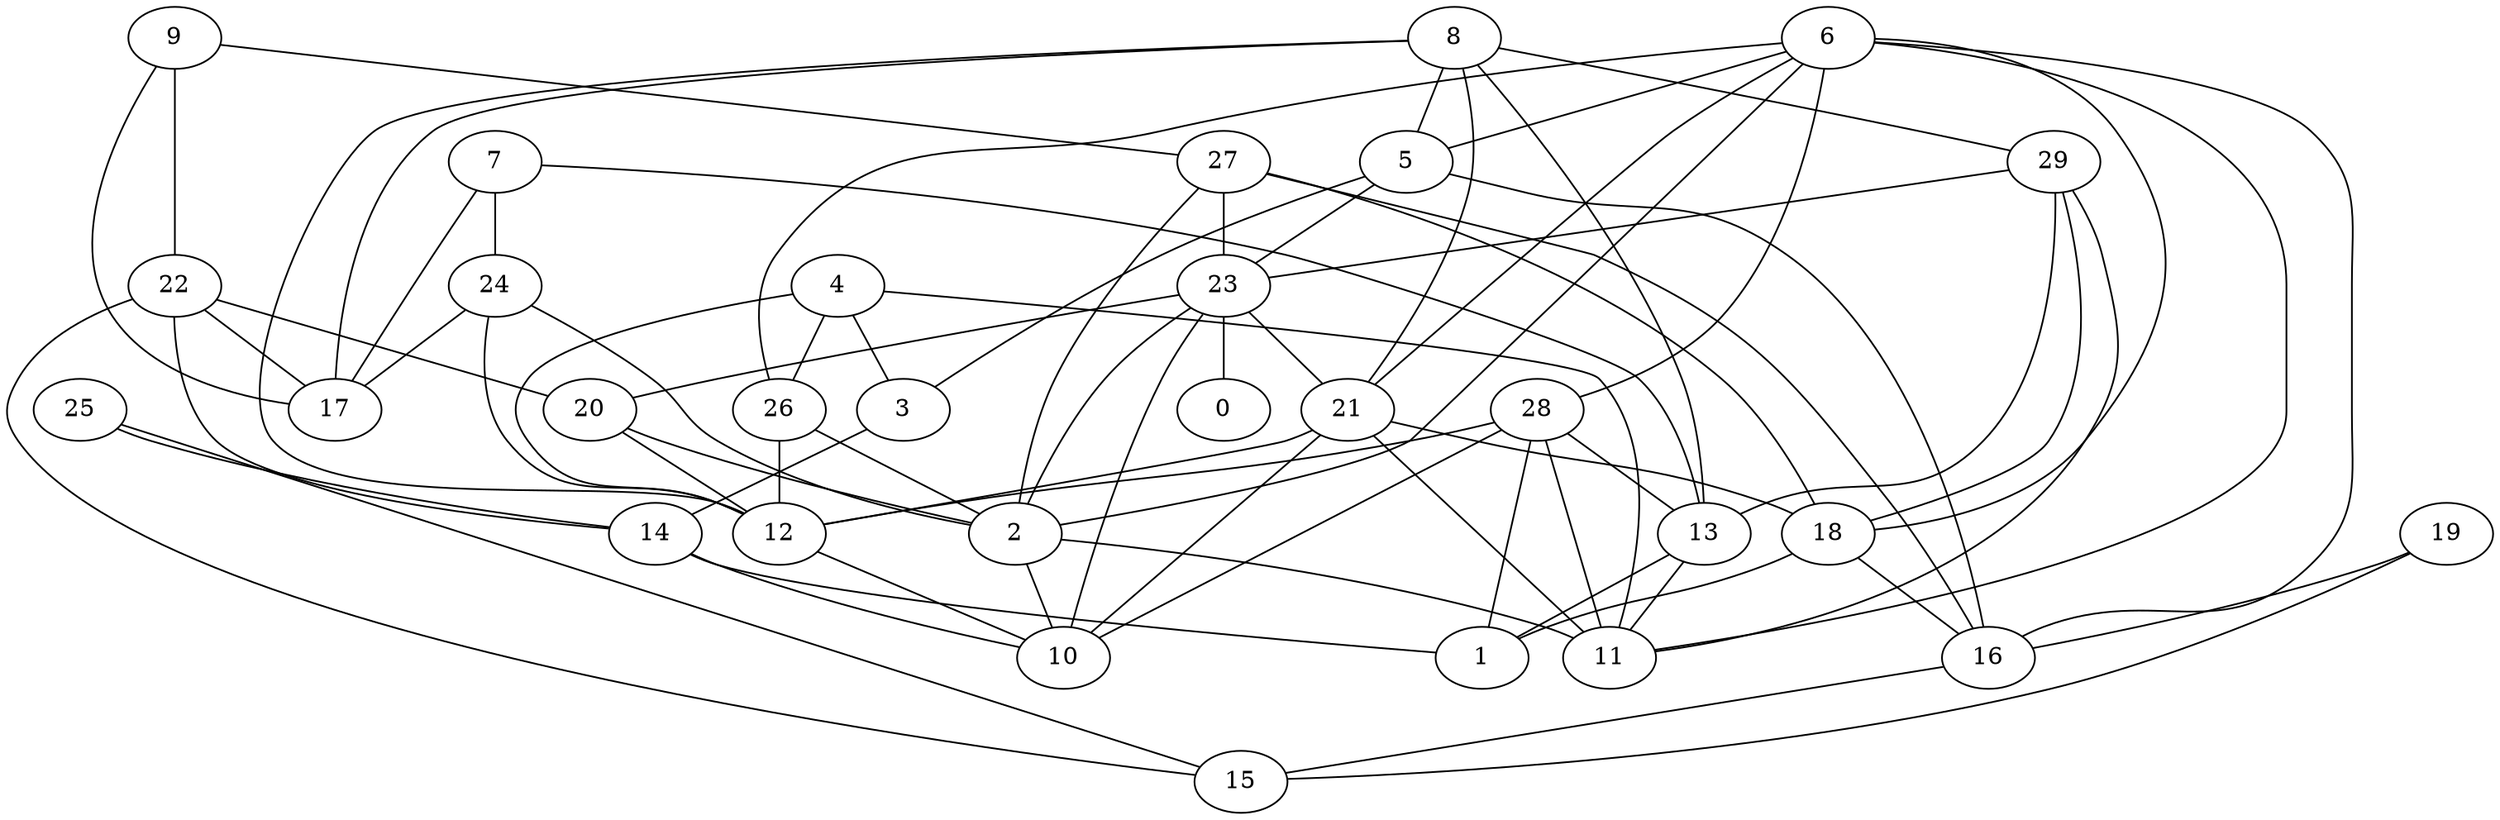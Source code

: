 digraph GG_graph {

subgraph G_graph {
edge [color = black]
"4" -> "11" [dir = none]
"13" -> "1" [dir = none]
"24" -> "2" [dir = none]
"24" -> "12" [dir = none]
"18" -> "1" [dir = none]
"18" -> "16" [dir = none]
"20" -> "2" [dir = none]
"27" -> "23" [dir = none]
"27" -> "18" [dir = none]
"28" -> "10" [dir = none]
"28" -> "11" [dir = none]
"28" -> "12" [dir = none]
"7" -> "17" [dir = none]
"19" -> "16" [dir = none]
"22" -> "14" [dir = none]
"9" -> "17" [dir = none]
"16" -> "15" [dir = none]
"6" -> "26" [dir = none]
"6" -> "28" [dir = none]
"6" -> "16" [dir = none]
"3" -> "14" [dir = none]
"14" -> "1" [dir = none]
"5" -> "16" [dir = none]
"8" -> "29" [dir = none]
"8" -> "17" [dir = none]
"8" -> "5" [dir = none]
"21" -> "18" [dir = none]
"23" -> "0" [dir = none]
"25" -> "14" [dir = none]
"6" -> "21" [dir = none]
"12" -> "10" [dir = none]
"6" -> "18" [dir = none]
"26" -> "12" [dir = none]
"29" -> "23" [dir = none]
"27" -> "2" [dir = none]
"5" -> "23" [dir = none]
"23" -> "10" [dir = none]
"8" -> "13" [dir = none]
"20" -> "12" [dir = none]
"4" -> "3" [dir = none]
"29" -> "13" [dir = none]
"8" -> "12" [dir = none]
"29" -> "11" [dir = none]
"9" -> "22" [dir = none]
"25" -> "15" [dir = none]
"22" -> "17" [dir = none]
"21" -> "12" [dir = none]
"23" -> "21" [dir = none]
"24" -> "17" [dir = none]
"6" -> "2" [dir = none]
"29" -> "18" [dir = none]
"4" -> "26" [dir = none]
"6" -> "11" [dir = none]
"26" -> "2" [dir = none]
"23" -> "2" [dir = none]
"28" -> "13" [dir = none]
"19" -> "15" [dir = none]
"7" -> "24" [dir = none]
"23" -> "20" [dir = none]
"5" -> "3" [dir = none]
"28" -> "1" [dir = none]
"6" -> "5" [dir = none]
"21" -> "11" [dir = none]
"21" -> "10" [dir = none]
"13" -> "11" [dir = none]
"7" -> "13" [dir = none]
"2" -> "10" [dir = none]
"27" -> "16" [dir = none]
"8" -> "21" [dir = none]
"4" -> "12" [dir = none]
"14" -> "10" [dir = none]
"2" -> "11" [dir = none]
"22" -> "20" [dir = none]
"22" -> "15" [dir = none]
"9" -> "27" [dir = none]
}

}
